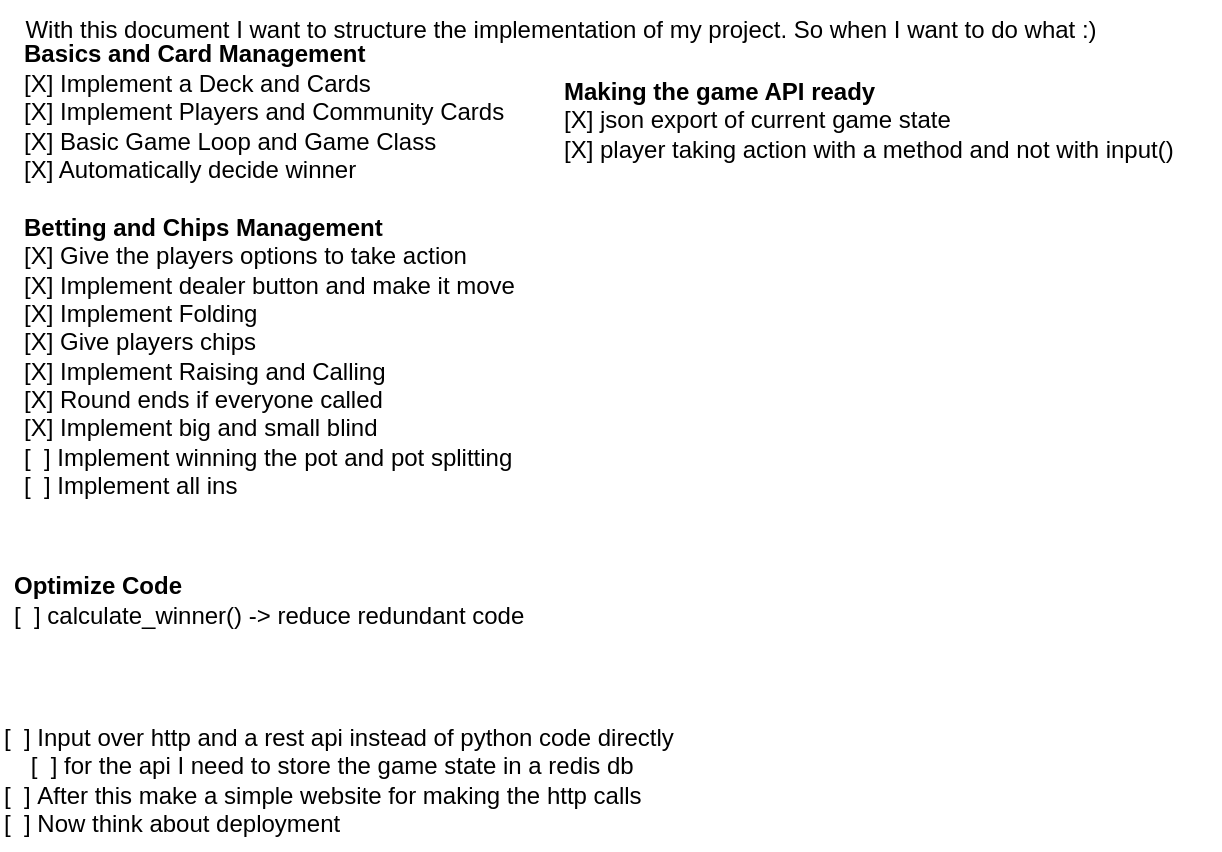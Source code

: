 <mxfile>
    <diagram id="DZj6RHV89Rnd6PY-ZiVc" name="Page-1">
        <mxGraphModel dx="1179" dy="564" grid="1" gridSize="10" guides="1" tooltips="1" connect="1" arrows="1" fold="1" page="1" pageScale="1" pageWidth="850" pageHeight="1100" math="0" shadow="0">
            <root>
                <mxCell id="0"/>
                <mxCell id="1" parent="0"/>
                <mxCell id="2" value="With this document I want to structure the implementation of my project. So when I want to do what :)" style="text;html=1;align=center;verticalAlign=middle;resizable=0;points=[];autosize=1;strokeColor=none;fillColor=none;" parent="1" vertex="1">
                    <mxGeometry x="40" y="40" width="560" height="30" as="geometry"/>
                </mxCell>
                <mxCell id="4" value="&lt;b&gt;Basics and Card Management&lt;/b&gt;&lt;br&gt;[X] Implement a Deck and Cards&lt;br&gt;[X] Implement Players and Community Cards&lt;br&gt;[X] Basic Game Loop and Game Class&lt;br&gt;[X] Automatically decide winner&lt;br&gt;&lt;b&gt;&lt;br&gt;Betting and Chips Management&lt;br&gt;&lt;/b&gt;[X] Give the players options to take action&lt;br&gt;[X] Implement dealer button and make it move&lt;br&gt;[X] Implement Folding&lt;br&gt;[X] Give players chips&lt;br&gt;[X] Implement Raising and Calling&lt;br&gt;[X] Round ends if everyone called&lt;br&gt;[X] Implement big and small blind&lt;br&gt;[&amp;nbsp; ] Implement winning the pot and pot splitting&lt;br&gt;[&amp;nbsp; ] Implement all ins" style="text;html=1;align=left;verticalAlign=middle;resizable=0;points=[];autosize=1;strokeColor=none;fillColor=none;" parent="1" vertex="1">
                    <mxGeometry x="50" y="55" width="270" height="240" as="geometry"/>
                </mxCell>
                <mxCell id="5" value="&lt;b&gt;Making the game API ready&lt;/b&gt;&lt;br&gt;[X] json export of current game state&lt;br&gt;[X] player taking action with a method and not with input()" style="text;html=1;align=left;verticalAlign=middle;resizable=0;points=[];autosize=1;strokeColor=none;fillColor=none;" parent="1" vertex="1">
                    <mxGeometry x="320" y="70" width="330" height="60" as="geometry"/>
                </mxCell>
                <mxCell id="6" value="&lt;b&gt;Optimize Code&lt;/b&gt;&lt;br&gt;[&amp;nbsp; ] calculate_winner() -&amp;gt; reduce redundant code" style="text;html=1;align=left;verticalAlign=middle;resizable=0;points=[];autosize=1;strokeColor=none;fillColor=none;" parent="1" vertex="1">
                    <mxGeometry x="45" y="320" width="280" height="40" as="geometry"/>
                </mxCell>
                <mxCell id="7" value="&lt;div style=&quot;&quot;&gt;[&amp;nbsp; ] Input over http and a rest api instead of python code directly&lt;/div&gt;&amp;nbsp; &amp;nbsp; [&amp;nbsp; ]&amp;nbsp;&lt;span style=&quot;background-color: initial;&quot;&gt;for the api I need to store the game state in a redis db&lt;/span&gt;&lt;br&gt;[&amp;nbsp; ]&amp;nbsp;&lt;span style=&quot;background-color: initial;&quot;&gt;After this make a simple website for making the http calls&lt;/span&gt;&lt;br&gt;[&amp;nbsp; ]&amp;nbsp;&lt;span style=&quot;background-color: initial;&quot;&gt;Now think about deployment&lt;/span&gt;" style="text;html=1;align=left;verticalAlign=middle;resizable=0;points=[];autosize=1;strokeColor=none;fillColor=none;" parent="1" vertex="1">
                    <mxGeometry x="40" y="395" width="360" height="70" as="geometry"/>
                </mxCell>
            </root>
        </mxGraphModel>
    </diagram>
</mxfile>